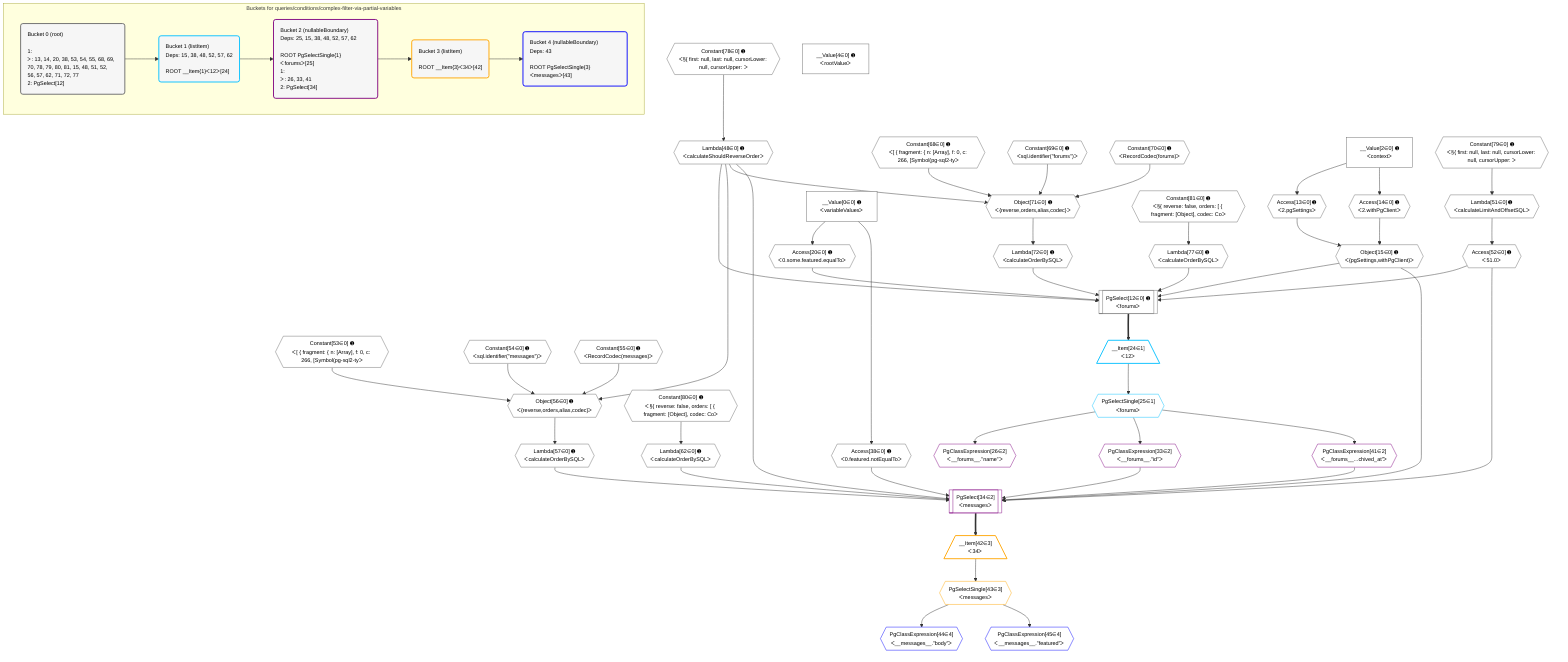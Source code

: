 %%{init: {'themeVariables': { 'fontSize': '12px'}}}%%
graph TD
    classDef path fill:#eee,stroke:#000,color:#000
    classDef plan fill:#fff,stroke-width:1px,color:#000
    classDef itemplan fill:#fff,stroke-width:2px,color:#000
    classDef unbatchedplan fill:#dff,stroke-width:1px,color:#000
    classDef sideeffectplan fill:#fcc,stroke-width:2px,color:#000
    classDef bucket fill:#f6f6f6,color:#000,stroke-width:2px,text-align:left


    %% plan dependencies
    PgSelect12[["PgSelect[12∈0] ➊<br />ᐸforumsᐳ"]]:::plan
    Object15{{"Object[15∈0] ➊<br />ᐸ{pgSettings,withPgClient}ᐳ"}}:::plan
    Access20{{"Access[20∈0] ➊<br />ᐸ0.some.featured.equalToᐳ"}}:::plan
    Lambda48{{"Lambda[48∈0] ➊<br />ᐸcalculateShouldReverseOrderᐳ"}}:::plan
    Access52{{"Access[52∈0] ➊<br />ᐸ51.0ᐳ"}}:::plan
    Lambda72{{"Lambda[72∈0] ➊<br />ᐸcalculateOrderBySQLᐳ"}}:::plan
    Lambda77{{"Lambda[77∈0] ➊<br />ᐸcalculateOrderBySQLᐳ"}}:::plan
    Object15 & Access20 & Lambda48 & Access52 & Lambda72 & Lambda77 --> PgSelect12
    Object56{{"Object[56∈0] ➊<br />ᐸ{reverse,orders,alias,codec}ᐳ"}}:::plan
    Constant53{{"Constant[53∈0] ➊<br />ᐸ[ { fragment: { n: [Array], f: 0, c: 266, [Symbol(pg-sql2-tyᐳ"}}:::plan
    Constant54{{"Constant[54∈0] ➊<br />ᐸsql.identifier(”messages”)ᐳ"}}:::plan
    Constant55{{"Constant[55∈0] ➊<br />ᐸRecordCodec(messages)ᐳ"}}:::plan
    Lambda48 & Constant53 & Constant54 & Constant55 --> Object56
    Object71{{"Object[71∈0] ➊<br />ᐸ{reverse,orders,alias,codec}ᐳ"}}:::plan
    Constant68{{"Constant[68∈0] ➊<br />ᐸ[ { fragment: { n: [Array], f: 0, c: 266, [Symbol(pg-sql2-tyᐳ"}}:::plan
    Constant69{{"Constant[69∈0] ➊<br />ᐸsql.identifier(”forums”)ᐳ"}}:::plan
    Constant70{{"Constant[70∈0] ➊<br />ᐸRecordCodec(forums)ᐳ"}}:::plan
    Lambda48 & Constant68 & Constant69 & Constant70 --> Object71
    Access13{{"Access[13∈0] ➊<br />ᐸ2.pgSettingsᐳ"}}:::plan
    Access14{{"Access[14∈0] ➊<br />ᐸ2.withPgClientᐳ"}}:::plan
    Access13 & Access14 --> Object15
    __Value2["__Value[2∈0] ➊<br />ᐸcontextᐳ"]:::plan
    __Value2 --> Access13
    __Value2 --> Access14
    __Value0["__Value[0∈0] ➊<br />ᐸvariableValuesᐳ"]:::plan
    __Value0 --> Access20
    Access38{{"Access[38∈0] ➊<br />ᐸ0.featured.notEqualToᐳ"}}:::plan
    __Value0 --> Access38
    Constant78{{"Constant[78∈0] ➊<br />ᐸ§{ first: null, last: null, cursorLower: null, cursorUpper: ᐳ"}}:::plan
    Constant78 --> Lambda48
    Lambda51{{"Lambda[51∈0] ➊<br />ᐸcalculateLimitAndOffsetSQLᐳ"}}:::plan
    Constant79{{"Constant[79∈0] ➊<br />ᐸ§{ first: null, last: null, cursorLower: null, cursorUpper: ᐳ"}}:::plan
    Constant79 --> Lambda51
    Lambda51 --> Access52
    Lambda57{{"Lambda[57∈0] ➊<br />ᐸcalculateOrderBySQLᐳ"}}:::plan
    Object56 --> Lambda57
    Lambda62{{"Lambda[62∈0] ➊<br />ᐸcalculateOrderBySQLᐳ"}}:::plan
    Constant80{{"Constant[80∈0] ➊<br />ᐸ§{ reverse: false, orders: [ { fragment: [Object], codec: Coᐳ"}}:::plan
    Constant80 --> Lambda62
    Object71 --> Lambda72
    Constant81{{"Constant[81∈0] ➊<br />ᐸ§{ reverse: false, orders: [ { fragment: [Object], codec: Coᐳ"}}:::plan
    Constant81 --> Lambda77
    __Value4["__Value[4∈0] ➊<br />ᐸrootValueᐳ"]:::plan
    __Item24[/"__Item[24∈1]<br />ᐸ12ᐳ"\]:::itemplan
    PgSelect12 ==> __Item24
    PgSelectSingle25{{"PgSelectSingle[25∈1]<br />ᐸforumsᐳ"}}:::plan
    __Item24 --> PgSelectSingle25
    PgSelect34[["PgSelect[34∈2]<br />ᐸmessagesᐳ"]]:::plan
    PgClassExpression33{{"PgClassExpression[33∈2]<br />ᐸ__forums__.”id”ᐳ"}}:::plan
    PgClassExpression41{{"PgClassExpression[41∈2]<br />ᐸ__forums__...chived_at”ᐳ"}}:::plan
    Object15 & PgClassExpression33 & Access38 & PgClassExpression41 & Lambda48 & Access52 & Lambda57 & Lambda62 --> PgSelect34
    PgClassExpression26{{"PgClassExpression[26∈2]<br />ᐸ__forums__.”name”ᐳ"}}:::plan
    PgSelectSingle25 --> PgClassExpression26
    PgSelectSingle25 --> PgClassExpression33
    PgSelectSingle25 --> PgClassExpression41
    __Item42[/"__Item[42∈3]<br />ᐸ34ᐳ"\]:::itemplan
    PgSelect34 ==> __Item42
    PgSelectSingle43{{"PgSelectSingle[43∈3]<br />ᐸmessagesᐳ"}}:::plan
    __Item42 --> PgSelectSingle43
    PgClassExpression44{{"PgClassExpression[44∈4]<br />ᐸ__messages__.”body”ᐳ"}}:::plan
    PgSelectSingle43 --> PgClassExpression44
    PgClassExpression45{{"PgClassExpression[45∈4]<br />ᐸ__messages__.”featured”ᐳ"}}:::plan
    PgSelectSingle43 --> PgClassExpression45

    %% define steps

    subgraph "Buckets for queries/conditions/complex-filter-via-partial-variables"
    Bucket0("Bucket 0 (root)<br /><br />1: <br />ᐳ: 13, 14, 20, 38, 53, 54, 55, 68, 69, 70, 78, 79, 80, 81, 15, 48, 51, 52, 56, 57, 62, 71, 72, 77<br />2: PgSelect[12]"):::bucket
    classDef bucket0 stroke:#696969
    class Bucket0,__Value0,__Value2,__Value4,PgSelect12,Access13,Access14,Object15,Access20,Access38,Lambda48,Lambda51,Access52,Constant53,Constant54,Constant55,Object56,Lambda57,Lambda62,Constant68,Constant69,Constant70,Object71,Lambda72,Lambda77,Constant78,Constant79,Constant80,Constant81 bucket0
    Bucket1("Bucket 1 (listItem)<br />Deps: 15, 38, 48, 52, 57, 62<br /><br />ROOT __Item{1}ᐸ12ᐳ[24]"):::bucket
    classDef bucket1 stroke:#00bfff
    class Bucket1,__Item24,PgSelectSingle25 bucket1
    Bucket2("Bucket 2 (nullableBoundary)<br />Deps: 25, 15, 38, 48, 52, 57, 62<br /><br />ROOT PgSelectSingle{1}ᐸforumsᐳ[25]<br />1: <br />ᐳ: 26, 33, 41<br />2: PgSelect[34]"):::bucket
    classDef bucket2 stroke:#7f007f
    class Bucket2,PgClassExpression26,PgClassExpression33,PgSelect34,PgClassExpression41 bucket2
    Bucket3("Bucket 3 (listItem)<br /><br />ROOT __Item{3}ᐸ34ᐳ[42]"):::bucket
    classDef bucket3 stroke:#ffa500
    class Bucket3,__Item42,PgSelectSingle43 bucket3
    Bucket4("Bucket 4 (nullableBoundary)<br />Deps: 43<br /><br />ROOT PgSelectSingle{3}ᐸmessagesᐳ[43]"):::bucket
    classDef bucket4 stroke:#0000ff
    class Bucket4,PgClassExpression44,PgClassExpression45 bucket4
    Bucket0 --> Bucket1
    Bucket1 --> Bucket2
    Bucket2 --> Bucket3
    Bucket3 --> Bucket4
    end